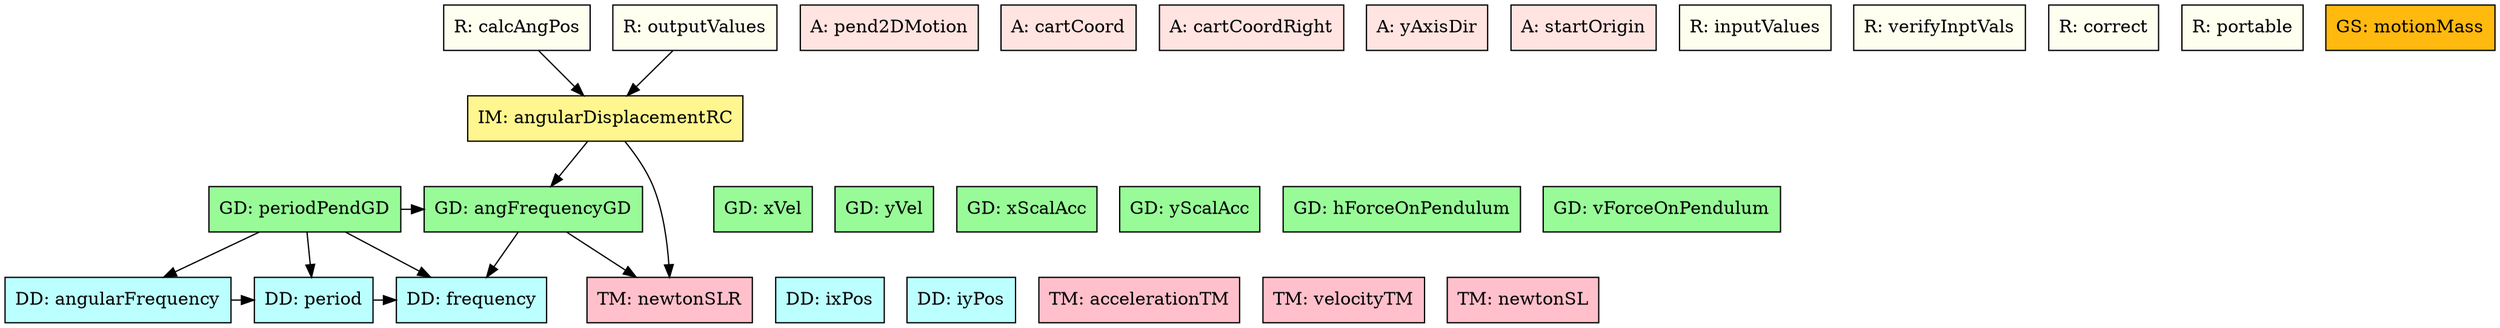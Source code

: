 digraph allvsall {
	angularFrequency -> period;
	period -> frequency;
	angFrequencyGD -> frequency;
	angFrequencyGD -> newtonSLR;
	periodPendGD -> frequency;
	periodPendGD -> angularFrequency;
	periodPendGD -> period;
	periodPendGD -> angFrequencyGD;
	angularDisplacementRC -> newtonSLR;
	angularDisplacementRC -> angFrequencyGD;
	calcAngPos -> angularDisplacementRC;
	outputValues -> angularDisplacementRC;


	pend2DMotion	[shape=box, color=black, style=filled, fillcolor=mistyrose, label="A: pend2DMotion"];
	cartCoord	[shape=box, color=black, style=filled, fillcolor=mistyrose, label="A: cartCoord"];
	cartCoordRight	[shape=box, color=black, style=filled, fillcolor=mistyrose, label="A: cartCoordRight"];
	yAxisDir	[shape=box, color=black, style=filled, fillcolor=mistyrose, label="A: yAxisDir"];
	startOrigin	[shape=box, color=black, style=filled, fillcolor=mistyrose, label="A: startOrigin"];

	subgraph A {
	rank="same"
	{pend2DMotion, cartCoord, cartCoordRight, yAxisDir, startOrigin}
	}

	ixPos	[shape=box, color=black, style=filled, fillcolor=paleturquoise1, label="DD: ixPos"];
	iyPos	[shape=box, color=black, style=filled, fillcolor=paleturquoise1, label="DD: iyPos"];
	frequency	[shape=box, color=black, style=filled, fillcolor=paleturquoise1, label="DD: frequency"];
	angularFrequency	[shape=box, color=black, style=filled, fillcolor=paleturquoise1, label="DD: angularFrequency"];
	period	[shape=box, color=black, style=filled, fillcolor=paleturquoise1, label="DD: period"];

	subgraph DD {
	rank="same"
	{ixPos, iyPos, frequency, angularFrequency, period}
	}

	accelerationTM	[shape=box, color=black, style=filled, fillcolor=pink, label="TM: accelerationTM"];
	velocityTM	[shape=box, color=black, style=filled, fillcolor=pink, label="TM: velocityTM"];
	newtonSL	[shape=box, color=black, style=filled, fillcolor=pink, label="TM: newtonSL"];
	newtonSLR	[shape=box, color=black, style=filled, fillcolor=pink, label="TM: newtonSLR"];

	subgraph TM {
	rank="same"
	{accelerationTM, velocityTM, newtonSL, newtonSLR}
	}

	xVel	[shape=box, color=black, style=filled, fillcolor=palegreen, label="GD: xVel"];
	yVel	[shape=box, color=black, style=filled, fillcolor=palegreen, label="GD: yVel"];
	xScalAcc	[shape=box, color=black, style=filled, fillcolor=palegreen, label="GD: xScalAcc"];
	yScalAcc	[shape=box, color=black, style=filled, fillcolor=palegreen, label="GD: yScalAcc"];
	hForceOnPendulum	[shape=box, color=black, style=filled, fillcolor=palegreen, label="GD: hForceOnPendulum"];
	vForceOnPendulum	[shape=box, color=black, style=filled, fillcolor=palegreen, label="GD: vForceOnPendulum"];
	angFrequencyGD	[shape=box, color=black, style=filled, fillcolor=palegreen, label="GD: angFrequencyGD"];
	periodPendGD	[shape=box, color=black, style=filled, fillcolor=palegreen, label="GD: periodPendGD"];

	subgraph GD {
	rank="same"
	{xVel, yVel, xScalAcc, yScalAcc, hForceOnPendulum, vForceOnPendulum, angFrequencyGD, periodPendGD}
	}

	angularDisplacementRC	[shape=box, color=black, style=filled, fillcolor=khaki1, label="IM: angularDisplacementRC"];

	subgraph IM {
	rank="same"
	{angularDisplacementRC}
	}

	inputValues	[shape=box, color=black, style=filled, fillcolor=ivory, label="R: inputValues"];
	verifyInptVals	[shape=box, color=black, style=filled, fillcolor=ivory, label="R: verifyInptVals"];
	calcAngPos	[shape=box, color=black, style=filled, fillcolor=ivory, label="R: calcAngPos"];
	outputValues	[shape=box, color=black, style=filled, fillcolor=ivory, label="R: outputValues"];
	correct	[shape=box, color=black, style=filled, fillcolor=ivory, label="R: correct"];
	portable	[shape=box, color=black, style=filled, fillcolor=ivory, label="R: portable"];

	subgraph R {
	rank="same"
	{inputValues, verifyInptVals, calcAngPos, outputValues, correct, portable}
	}

	motionMass	[shape=box, color=black, style=filled, fillcolor=darkgoldenrod1, label="GS: motionMass"];

	subgraph GS {
	rank="same"
	{motionMass}
	}


	subgraph C {
	rank="same"
	{}
	}

}
